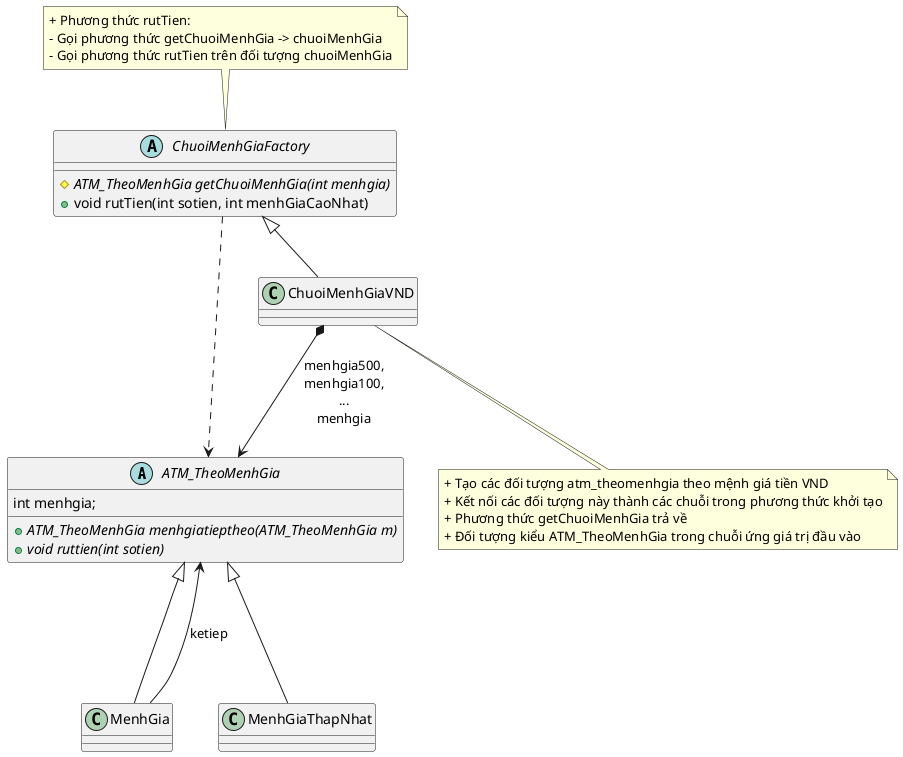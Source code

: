 @startuml
'https://plantuml.com/sequence-diagram
abstract ATM_TheoMenhGia{
    int menhgia;
    +{abstract}ATM_TheoMenhGia menhgiatieptheo(ATM_TheoMenhGia m)
    +{abstract}void ruttien(int sotien)
}
abstract ChuoiMenhGiaFactory{
    #{abstract}ATM_TheoMenhGia getChuoiMenhGia(int menhgia)
    +void rutTien(int sotien, int menhGiaCaoNhat)
}
ChuoiMenhGiaFactory ...> ATM_TheoMenhGia
ChuoiMenhGiaVND *--> ATM_TheoMenhGia:"menhgia500,\nmenhgia100,\n...\nmenhgia"
ATM_TheoMenhGia <|--- MenhGia
ATM_TheoMenhGia <|--- MenhGiaThapNhat
MenhGia --> ATM_TheoMenhGia : ketiep
ChuoiMenhGiaFactory <|-- ChuoiMenhGiaVND

note bottom of ChuoiMenhGiaVND
+ Tạo các đối tượng atm_theomenhgia theo mệnh giá tiền VND
+ Kết nối các đối tượng này thành các chuỗi trong phương thức khởi tạo
+ Phương thức getChuoiMenhGia trả về
+ Đối tượng kiểu ATM_TheoMenhGia trong chuỗi ứng giá trị đầu vào
end note

note top of ChuoiMenhGiaFactory
+ Phương thức rutTien:
- Gọi phương thức getChuoiMenhGia -> chuoiMenhGia
- Gọi phương thức rutTien trên đối tượng chuoiMenhGia
end note
@enduml